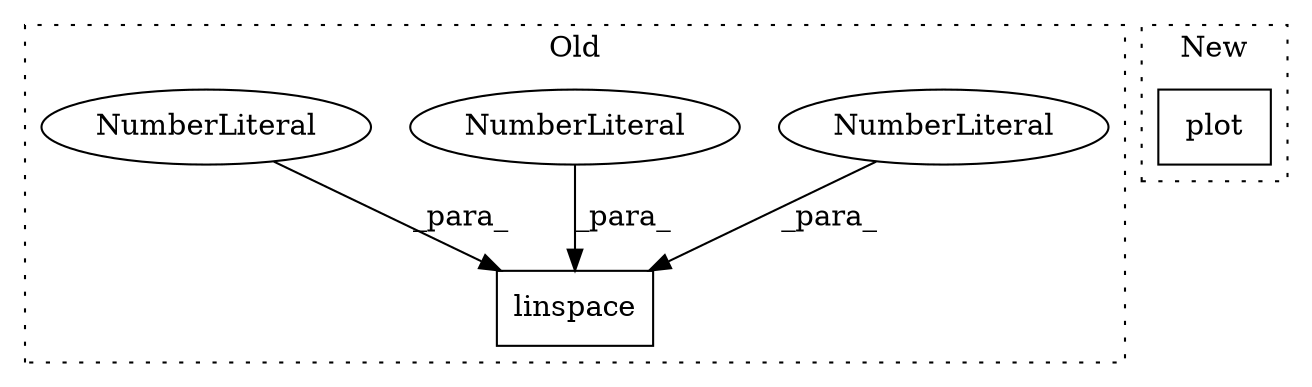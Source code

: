 digraph G {
subgraph cluster0 {
1 [label="linspace" a="32" s="177,193" l="9,1" shape="box"];
3 [label="NumberLiteral" a="34" s="188" l="1" shape="ellipse"];
4 [label="NumberLiteral" a="34" s="186" l="1" shape="ellipse"];
5 [label="NumberLiteral" a="34" s="190" l="3" shape="ellipse"];
label = "Old";
style="dotted";
}
subgraph cluster1 {
2 [label="plot" a="32" s="572,630" l="5,1" shape="box"];
label = "New";
style="dotted";
}
3 -> 1 [label="_para_"];
4 -> 1 [label="_para_"];
5 -> 1 [label="_para_"];
}